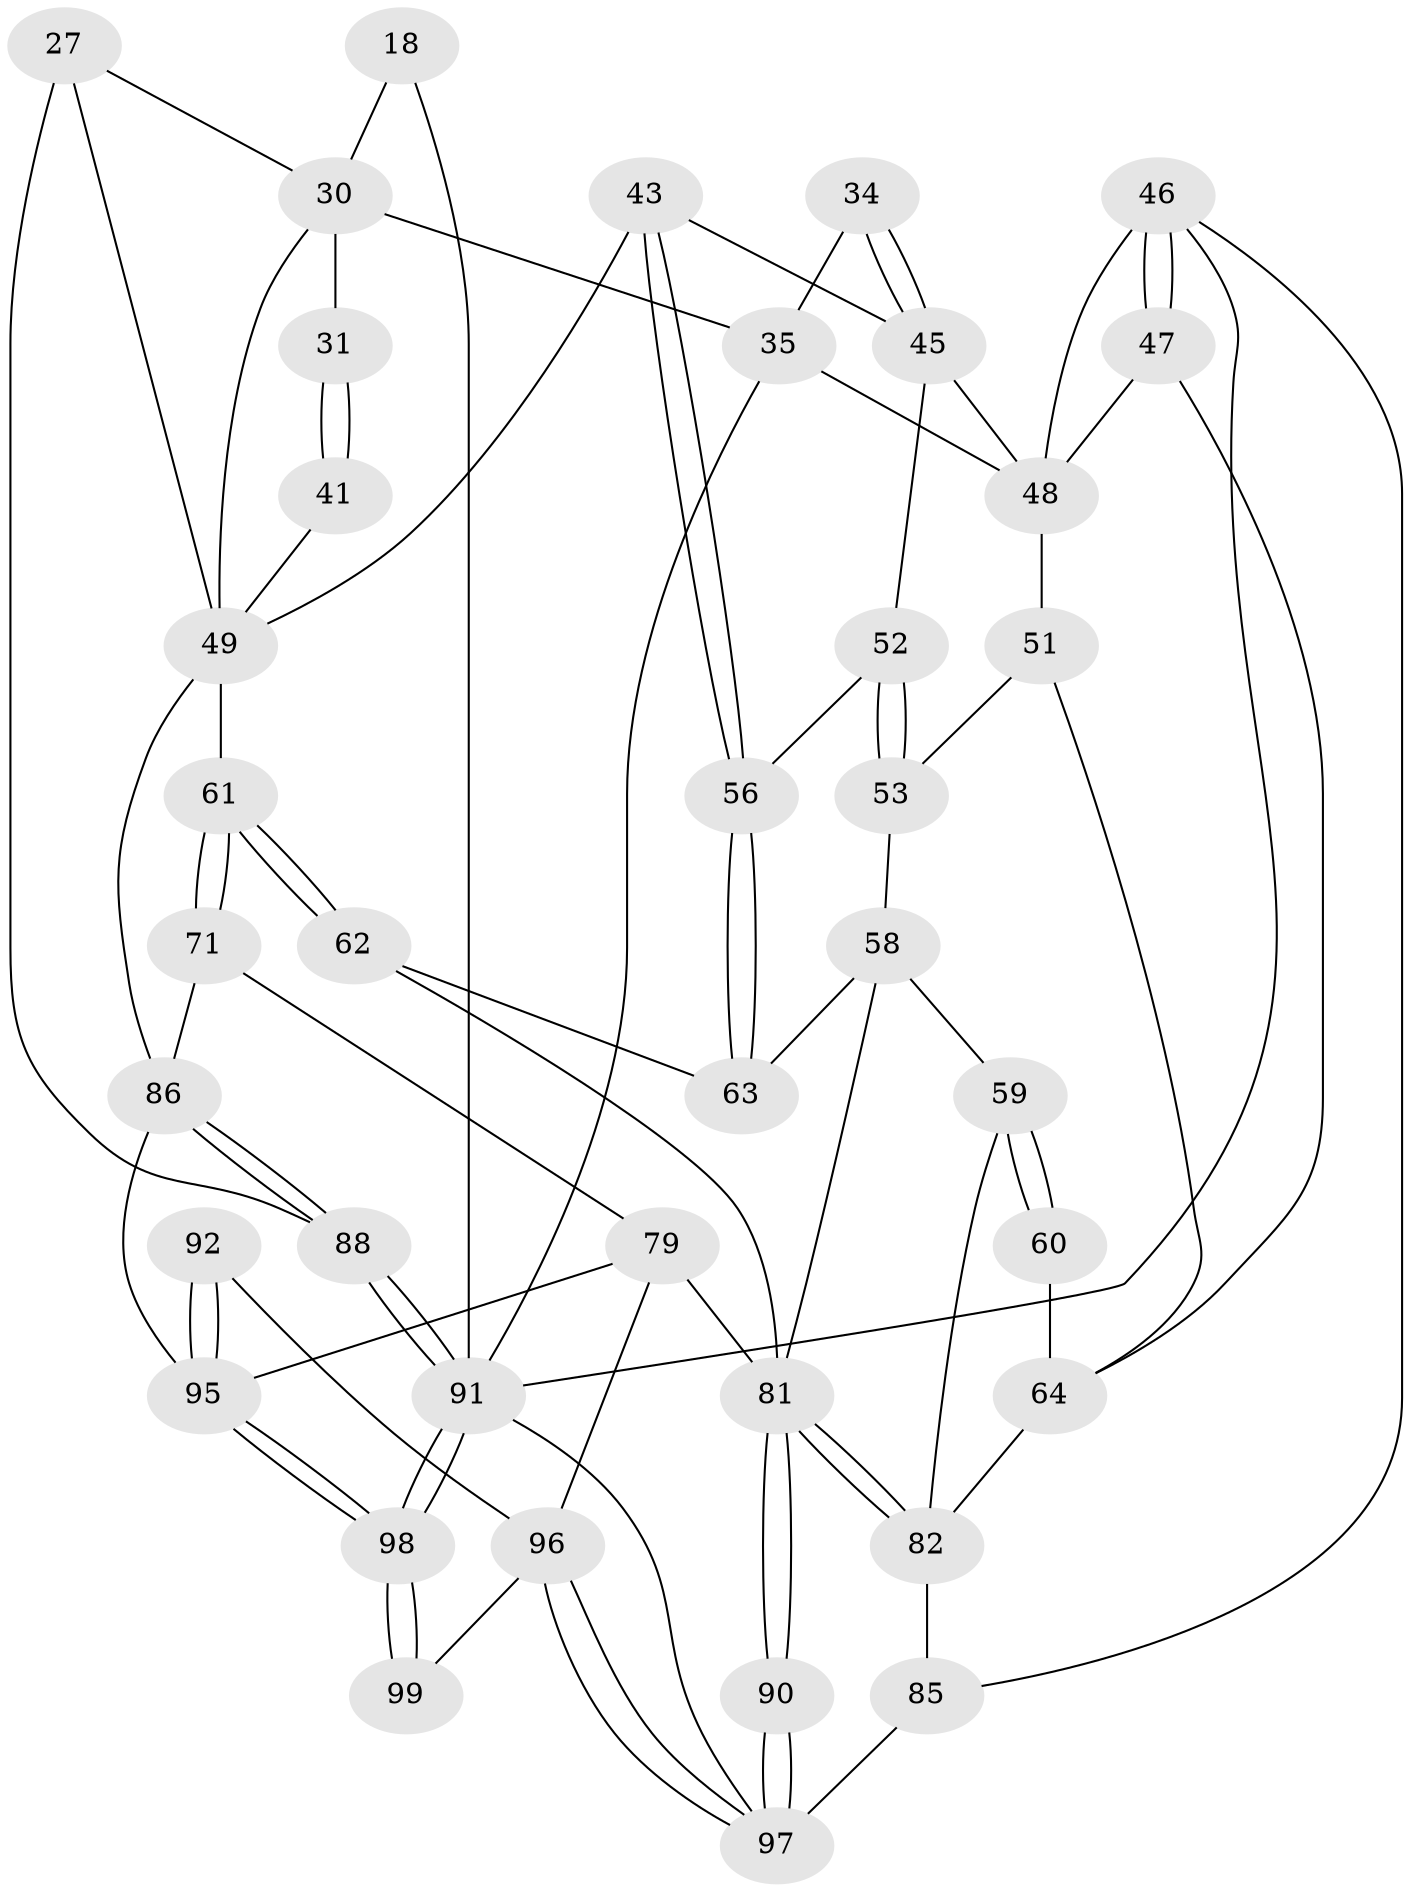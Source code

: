 // original degree distribution, {3: 0.020202020202020204, 4: 0.25252525252525254, 6: 0.2222222222222222, 5: 0.5050505050505051}
// Generated by graph-tools (version 1.1) at 2025/06/03/04/25 22:06:03]
// undirected, 39 vertices, 85 edges
graph export_dot {
graph [start="1"]
  node [color=gray90,style=filled];
  18 [pos="+0.5664536712562815+0",super="+2"];
  27 [pos="+1+0.5266293888126432",super="+11+10"];
  30 [pos="+0.8265419260424292+0.3770152125764314",super="+13+23"];
  31 [pos="+0.8016377154140903+0.3707268359080353",super="+29"];
  34 [pos="+0.4565462717859024+0.3166500436890406"];
  35 [pos="+0.33237129345488986+0.2893799001954335",super="+24+22"];
  41 [pos="+0.6561722046924596+0.4067630006195766"];
  43 [pos="+0.5998193166875243+0.4682747388217569"];
  45 [pos="+0.45839488628545916+0.40969152683439963",super="+44"];
  46 [pos="+0+0.4035934713646275",super="+40"];
  47 [pos="+0+0.3996132903680783"];
  48 [pos="+0.3460599581393429+0.42485405088099637",super="+36+37+39"];
  49 [pos="+0.663673203667729+0.5045669325239259",super="+33+32+42"];
  51 [pos="+0.21410711778344194+0.4890788368179998",super="+50"];
  52 [pos="+0.42251461554784825+0.5413570547263548"];
  53 [pos="+0.3913447922763094+0.5791071128055938"];
  56 [pos="+0.531605336085039+0.5633273489490831"];
  58 [pos="+0.3789524590953729+0.6461396659621906",super="+57"];
  59 [pos="+0.27889461594076154+0.6161588197114826"];
  60 [pos="+0.2129831933556576+0.544082305107101"];
  61 [pos="+0.6758167981375793+0.6008181984315417"];
  62 [pos="+0.527434324343497+0.6179256666743492"];
  63 [pos="+0.5313891001783076+0.5643558267323358"];
  64 [pos="+0.14267759417863718+0.6147320446537915",super="+55+54"];
  71 [pos="+0.6924556490238237+0.655321982543672"];
  79 [pos="+0.45255858888280026+0.7771466608131194",super="+78"];
  81 [pos="+0.33703378649781035+0.7947455540017937",super="+80+66"];
  82 [pos="+0.1786442892275842+0.7481210809459409",super="+70+67"];
  85 [pos="+0.15714967056241985+0.7743533344358199",super="+77+75"];
  86 [pos="+0.8480232801492132+0.8799821083760001",super="+74+73"];
  88 [pos="+1+0.9237054667307657",super="+26+25+9+8"];
  90 [pos="+0.22873093977253556+1"];
  91 [pos="+1+1",super="+17"];
  92 [pos="+0.6303025520134417+0.871238276378211"];
  95 [pos="+0.7514326534983948+1",super="+87+83+84"];
  96 [pos="+0.35274877831859025+1",super="+94+93"];
  97 [pos="+0.25017066290925066+1",super="+76+89"];
  98 [pos="+0.7447795173895435+1"];
  99 [pos="+0.6557023717684212+1"];
  18 -- 91 [weight=2];
  18 -- 30 [weight=2];
  27 -- 88 [weight=3];
  27 -- 30 [weight=2];
  27 -- 49;
  30 -- 31 [weight=3];
  30 -- 49;
  30 -- 35;
  31 -- 41 [weight=2];
  31 -- 41;
  34 -- 35 [weight=2];
  34 -- 45;
  34 -- 45;
  35 -- 91 [weight=2];
  35 -- 48 [weight=2];
  41 -- 49;
  43 -- 56;
  43 -- 56;
  43 -- 45;
  43 -- 49;
  45 -- 48;
  45 -- 52;
  46 -- 47;
  46 -- 47;
  46 -- 85;
  46 -- 48;
  46 -- 91;
  47 -- 64;
  47 -- 48;
  48 -- 51 [weight=2];
  49 -- 61;
  49 -- 86;
  51 -- 64;
  51 -- 53;
  52 -- 53;
  52 -- 53;
  52 -- 56;
  53 -- 58;
  56 -- 63;
  56 -- 63;
  58 -- 59;
  58 -- 81;
  58 -- 63;
  59 -- 60;
  59 -- 60;
  59 -- 82;
  60 -- 64 [weight=2];
  61 -- 62;
  61 -- 62;
  61 -- 71;
  61 -- 71;
  62 -- 63;
  62 -- 81;
  64 -- 82;
  71 -- 79;
  71 -- 86;
  79 -- 81 [weight=2];
  79 -- 96;
  79 -- 95;
  81 -- 82;
  81 -- 82;
  81 -- 90;
  81 -- 90;
  82 -- 85 [weight=3];
  85 -- 97 [weight=2];
  86 -- 88;
  86 -- 88;
  86 -- 95 [weight=2];
  88 -- 91 [weight=2];
  88 -- 91;
  90 -- 97 [weight=2];
  90 -- 97;
  91 -- 98;
  91 -- 98;
  91 -- 97 [weight=2];
  92 -- 95 [weight=2];
  92 -- 95;
  92 -- 96;
  95 -- 98;
  95 -- 98;
  96 -- 97;
  96 -- 97;
  96 -- 99 [weight=2];
  98 -- 99;
  98 -- 99;
}
